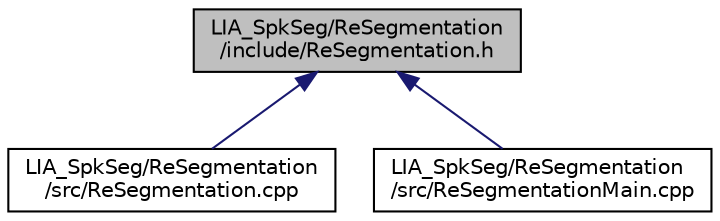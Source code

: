 digraph "LIA_SpkSeg/ReSegmentation/include/ReSegmentation.h"
{
  edge [fontname="Helvetica",fontsize="10",labelfontname="Helvetica",labelfontsize="10"];
  node [fontname="Helvetica",fontsize="10",shape=record];
  Node1 [label="LIA_SpkSeg/ReSegmentation\l/include/ReSegmentation.h",height=0.2,width=0.4,color="black", fillcolor="grey75", style="filled" fontcolor="black"];
  Node1 -> Node2 [dir="back",color="midnightblue",fontsize="10",style="solid",fontname="Helvetica"];
  Node2 [label="LIA_SpkSeg/ReSegmentation\l/src/ReSegmentation.cpp",height=0.2,width=0.4,color="black", fillcolor="white", style="filled",URL="$ReSegmentation_8cpp.html",tooltip="Definition of speaker re-segmentation behavior. "];
  Node1 -> Node3 [dir="back",color="midnightblue",fontsize="10",style="solid",fontname="Helvetica"];
  Node3 [label="LIA_SpkSeg/ReSegmentation\l/src/ReSegmentationMain.cpp",height=0.2,width=0.4,color="black", fillcolor="white", style="filled",URL="$ReSegmentationMain_8cpp.html"];
}
